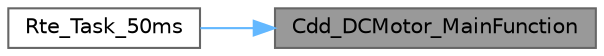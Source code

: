 digraph "Cdd_DCMotor_MainFunction"
{
 // LATEX_PDF_SIZE
  bgcolor="transparent";
  edge [fontname=Helvetica,fontsize=10,labelfontname=Helvetica,labelfontsize=10];
  node [fontname=Helvetica,fontsize=10,shape=box,height=0.2,width=0.4];
  rankdir="RL";
  Node1 [id="Node000001",label="Cdd_DCMotor_MainFunction",height=0.2,width=0.4,color="gray40", fillcolor="grey60", style="filled", fontcolor="black",tooltip=" "];
  Node1 -> Node2 [id="edge1_Node000001_Node000002",dir="back",color="steelblue1",style="solid",tooltip=" "];
  Node2 [id="Node000002",label="Rte_Task_50ms",height=0.2,width=0.4,color="grey40", fillcolor="white", style="filled",URL="$_rte_8c.html#a310ee0a11ae8676025acd8b30a6cfcfa",tooltip=" "];
}
